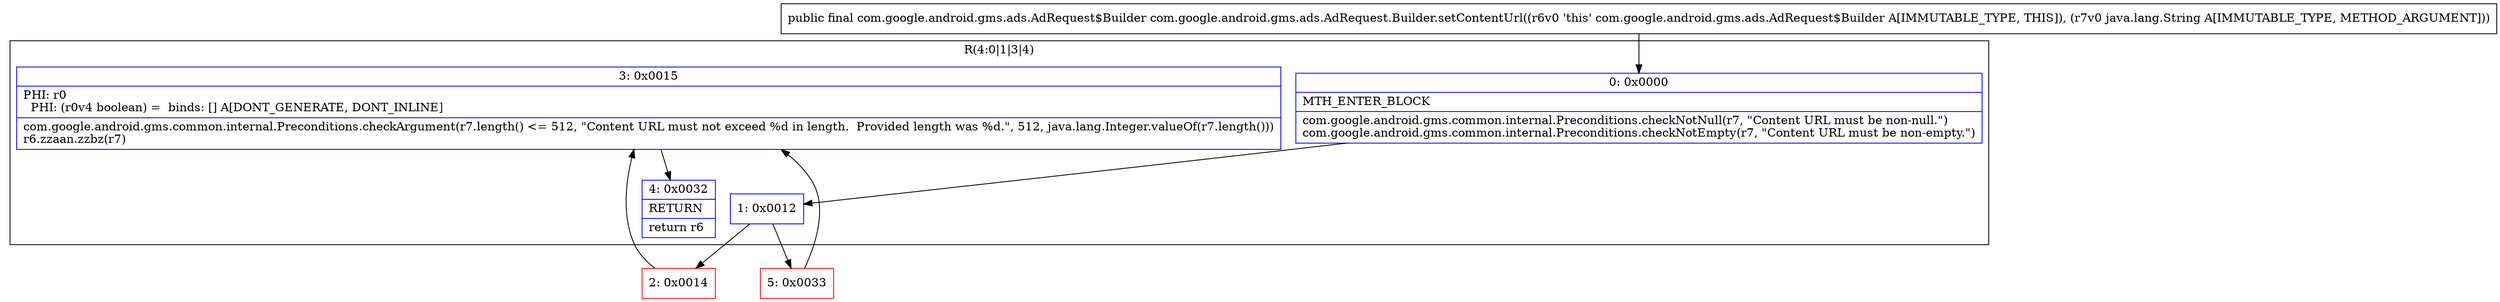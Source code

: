 digraph "CFG forcom.google.android.gms.ads.AdRequest.Builder.setContentUrl(Ljava\/lang\/String;)Lcom\/google\/android\/gms\/ads\/AdRequest$Builder;" {
subgraph cluster_Region_816889950 {
label = "R(4:0|1|3|4)";
node [shape=record,color=blue];
Node_0 [shape=record,label="{0\:\ 0x0000|MTH_ENTER_BLOCK\l|com.google.android.gms.common.internal.Preconditions.checkNotNull(r7, \"Content URL must be non\-null.\")\lcom.google.android.gms.common.internal.Preconditions.checkNotEmpty(r7, \"Content URL must be non\-empty.\")\l}"];
Node_1 [shape=record,label="{1\:\ 0x0012}"];
Node_3 [shape=record,label="{3\:\ 0x0015|PHI: r0 \l  PHI: (r0v4 boolean) =  binds: [] A[DONT_GENERATE, DONT_INLINE]\l|com.google.android.gms.common.internal.Preconditions.checkArgument(r7.length() \<= 512, \"Content URL must not exceed %d in length.  Provided length was %d.\", 512, java.lang.Integer.valueOf(r7.length()))\lr6.zzaan.zzbz(r7)\l}"];
Node_4 [shape=record,label="{4\:\ 0x0032|RETURN\l|return r6\l}"];
}
Node_2 [shape=record,color=red,label="{2\:\ 0x0014}"];
Node_5 [shape=record,color=red,label="{5\:\ 0x0033}"];
MethodNode[shape=record,label="{public final com.google.android.gms.ads.AdRequest$Builder com.google.android.gms.ads.AdRequest.Builder.setContentUrl((r6v0 'this' com.google.android.gms.ads.AdRequest$Builder A[IMMUTABLE_TYPE, THIS]), (r7v0 java.lang.String A[IMMUTABLE_TYPE, METHOD_ARGUMENT])) }"];
MethodNode -> Node_0;
Node_0 -> Node_1;
Node_1 -> Node_2;
Node_1 -> Node_5;
Node_3 -> Node_4;
Node_2 -> Node_3;
Node_5 -> Node_3;
}

